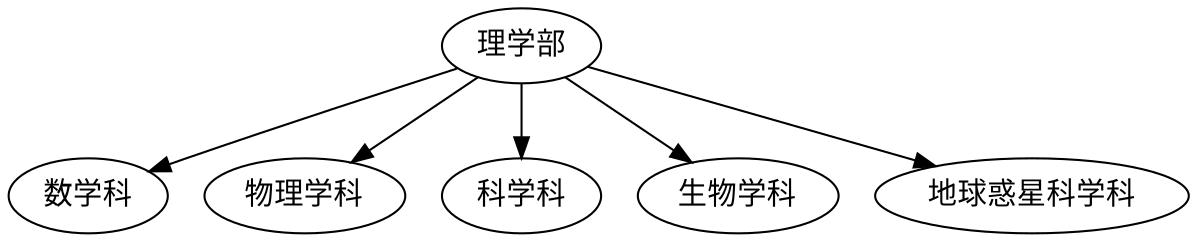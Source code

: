 // The Round Table
digraph "hello world" {
	"数学科"
	"物理学科"
	"科学科"
	"生物学科"
	"地球惑星科学科"
	"理学部" -> "数学科"
	"理学部" -> "物理学科"
	"理学部" -> "科学科"
	"理学部" -> "生物学科"
	"理学部" -> "地球惑星科学科"
	overlap=false
}
